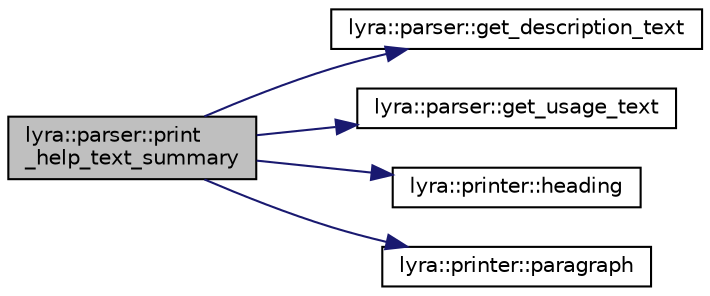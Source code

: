 digraph "lyra::parser::print_help_text_summary"
{
 // INTERACTIVE_SVG=YES
 // LATEX_PDF_SIZE
  edge [fontname="Helvetica",fontsize="10",labelfontname="Helvetica",labelfontsize="10"];
  node [fontname="Helvetica",fontsize="10",shape=record];
  rankdir="LR";
  Node1 [label="lyra::parser::print\l_help_text_summary",height=0.2,width=0.4,color="black", fillcolor="grey75", style="filled", fontcolor="black",tooltip=" "];
  Node1 -> Node2 [color="midnightblue",fontsize="10",style="solid",fontname="Helvetica"];
  Node2 [label="lyra::parser::get_description_text",height=0.2,width=0.4,color="black", fillcolor="white", style="filled",URL="$classlyra_1_1parser.html#a420cbfdfb4e222155591fd2a5896e5d7",tooltip=" "];
  Node1 -> Node3 [color="midnightblue",fontsize="10",style="solid",fontname="Helvetica"];
  Node3 [label="lyra::parser::get_usage_text",height=0.2,width=0.4,color="black", fillcolor="white", style="filled",URL="$classlyra_1_1parser.html#a59a2a42cea85955a811279a463777b9d",tooltip=" "];
  Node1 -> Node4 [color="midnightblue",fontsize="10",style="solid",fontname="Helvetica"];
  Node4 [label="lyra::printer::heading",height=0.2,width=0.4,color="black", fillcolor="white", style="filled",URL="$classlyra_1_1printer.html#a7da793051885bba1d0a6e88149273a08",tooltip=" "];
  Node1 -> Node5 [color="midnightblue",fontsize="10",style="solid",fontname="Helvetica"];
  Node5 [label="lyra::printer::paragraph",height=0.2,width=0.4,color="black", fillcolor="white", style="filled",URL="$classlyra_1_1printer.html#a9483c878eaa7e07ec69a92987834a62e",tooltip=" "];
}
